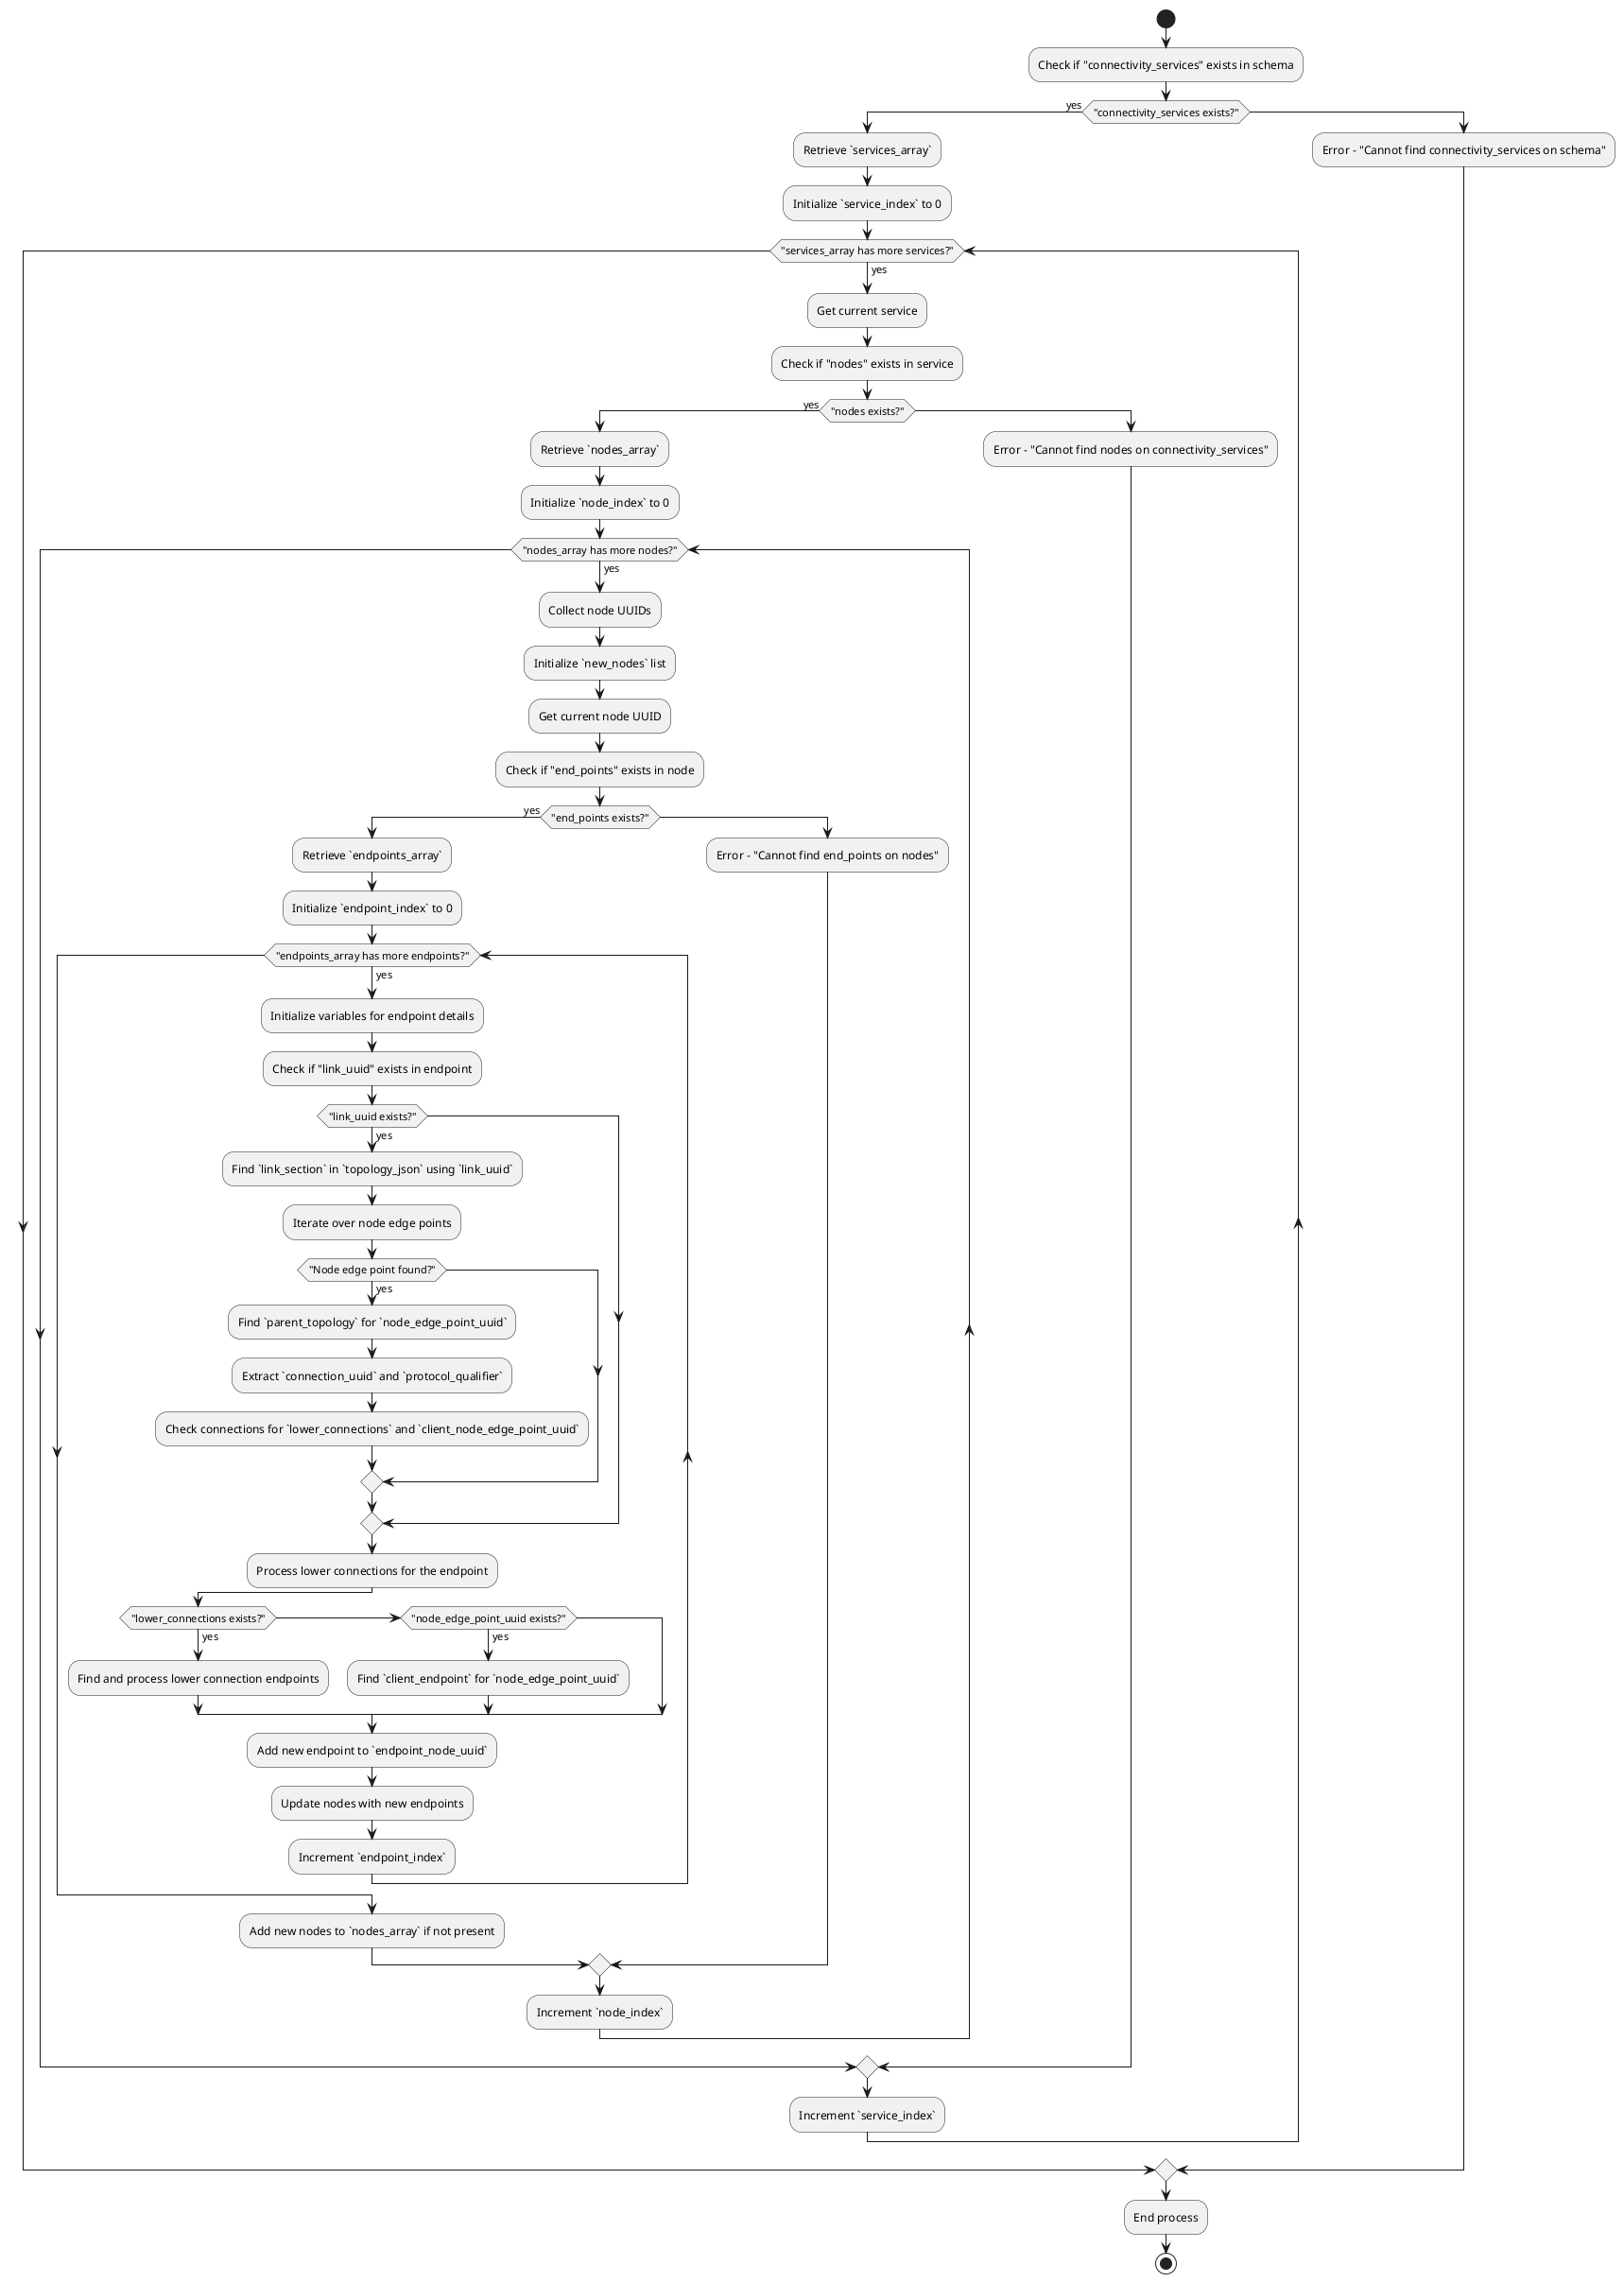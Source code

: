 @startuml
start

:Check if "connectivity_services" exists in schema;
if ("connectivity_services exists?") then (yes)
    :Retrieve `services_array`;
    :Initialize `service_index` to 0;

    while ("services_array has more services?") is (yes)
        :Get current service;
        :Check if "nodes" exists in service;
        if ("nodes exists?") then (yes)
            :Retrieve `nodes_array`;
            :Initialize `node_index` to 0;

            while ("nodes_array has more nodes?") is (yes)
                :Collect node UUIDs;
                :Initialize `new_nodes` list;
                :Get current node UUID;

                :Check if "end_points" exists in node;
                if ("end_points exists?") then (yes)
                    :Retrieve `endpoints_array`;
                    :Initialize `endpoint_index` to 0;

                    while ("endpoints_array has more endpoints?") is (yes)
                        :Initialize variables for endpoint details;

                        :Check if "link_uuid" exists in endpoint;
                        if ("link_uuid exists?") then (yes)
                            :Find `link_section` in `topology_json` using `link_uuid`;
                            :Iterate over node edge points;
                            if ("Node edge point found?") then (yes)
                                :Find `parent_topology` for `node_edge_point_uuid`;
                                :Extract `connection_uuid` and `protocol_qualifier`;
                                :Check connections for `lower_connections` and `client_node_edge_point_uuid`;
                            endif
                        endif

                        :Process lower connections for the endpoint;
                        if ("lower_connections exists?") then (yes)
                            :Find and process lower connection endpoints;
                        elseif ("node_edge_point_uuid exists?") then (yes)
                            :Find `client_endpoint` for `node_edge_point_uuid`;
                        endif

                        :Add new endpoint to `endpoint_node_uuid`;
                        :Update nodes with new endpoints;
                        
                        :Increment `endpoint_index`;
                    endwhile

                    :Add new nodes to `nodes_array` if not present;
                else
                    :Error - "Cannot find end_points on nodes";
                endif
                
                :Increment `node_index`;
            endwhile
        else
            :Error - "Cannot find nodes on connectivity_services";
        endif

        :Increment `service_index`;
    endwhile
else
    :Error - "Cannot find connectivity_services on schema";
endif

:End process;

stop
@enduml

